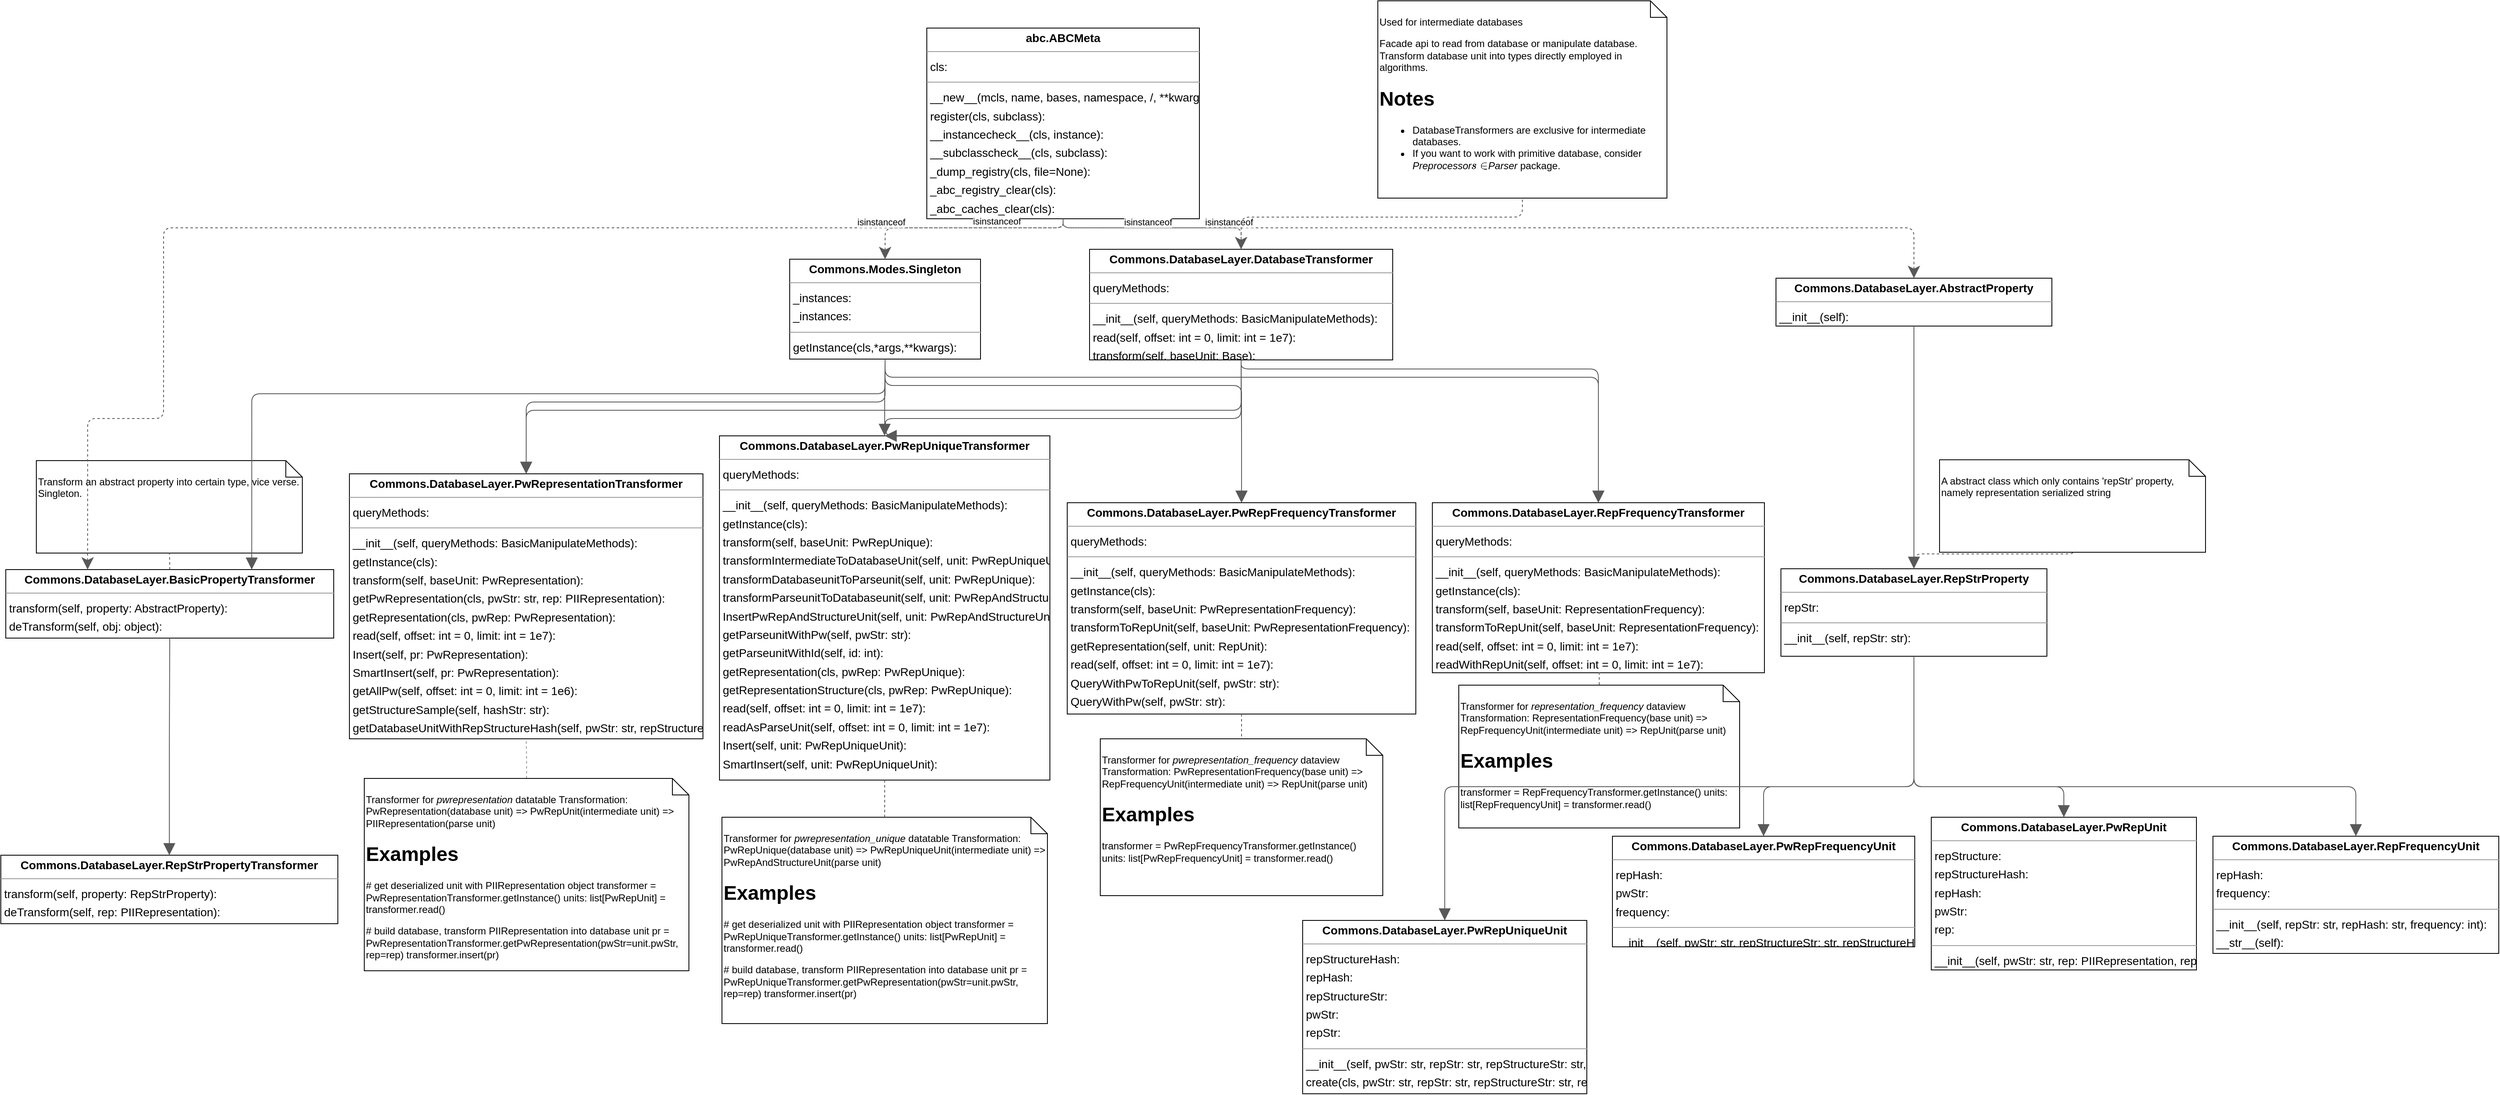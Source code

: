 <mxfile version="21.6.8" type="device">
  <diagram id="AKxhRn22PxZ3lgNaROqE" name="第 1 页">
    <mxGraphModel dx="1393" dy="540" grid="1" gridSize="10" guides="1" tooltips="1" connect="1" arrows="1" fold="1" page="0" pageScale="1" pageWidth="827" pageHeight="1169" background="none" math="0" shadow="0">
      <root>
        <mxCell id="0" />
        <mxCell id="1" parent="0" />
        <mxCell id="node6" value="&lt;p style=&quot;margin:0px;margin-top:4px;text-align:center;&quot;&gt;&lt;b&gt;Commons.DatabaseLayer.AbstractProperty&lt;/b&gt;&lt;/p&gt;&lt;hr size=&quot;1&quot;/&gt;&lt;p style=&quot;margin:0 0 0 4px;line-height:1.6;&quot;&gt; __init__(self): &lt;/p&gt;" style="verticalAlign=top;align=left;overflow=fill;fontSize=14;fontFamily=Helvetica;html=1;rounded=0;shadow=0;comic=0;labelBackgroundColor=none;strokeWidth=1;" parent="1" vertex="1">
          <mxGeometry x="1904" y="392" width="334" height="58" as="geometry" />
        </mxCell>
        <mxCell id="node8" value="&lt;p style=&quot;margin:0px;margin-top:4px;text-align:center;&quot;&gt;&lt;b&gt;Commons.DatabaseLayer.BasicPropertyTransformer&lt;/b&gt;&lt;/p&gt;&lt;hr size=&quot;1&quot;/&gt;&lt;p style=&quot;margin:0 0 0 4px;line-height:1.6;&quot;&gt; transform(self, property: AbstractProperty): &lt;br/&gt; deTransform(self, obj: object): &lt;/p&gt;" style="verticalAlign=top;align=left;overflow=fill;fontSize=14;fontFamily=Helvetica;html=1;rounded=0;shadow=0;comic=0;labelBackgroundColor=none;strokeWidth=1;" parent="1" vertex="1">
          <mxGeometry x="-239" y="745" width="397" height="83" as="geometry" />
        </mxCell>
        <mxCell id="node3" value="&lt;p style=&quot;margin:0px;margin-top:4px;text-align:center;&quot;&gt;&lt;b&gt;Commons.DatabaseLayer.DatabaseTransformer&lt;/b&gt;&lt;/p&gt;&lt;hr size=&quot;1&quot;/&gt;&lt;p style=&quot;margin:0 0 0 4px;line-height:1.6;&quot;&gt; queryMethods: &lt;/p&gt;&lt;hr size=&quot;1&quot;/&gt;&lt;p style=&quot;margin:0 0 0 4px;line-height:1.6;&quot;&gt; __init__(self, queryMethods: BasicManipulateMethods): &lt;br/&gt; read(self, offset: int = 0, limit: int = 1e7): &lt;br/&gt; transform(self, baseUnit: Base): &lt;/p&gt;" style="verticalAlign=top;align=left;overflow=fill;fontSize=14;fontFamily=Helvetica;html=1;rounded=0;shadow=0;comic=0;labelBackgroundColor=none;strokeWidth=1;" parent="1" vertex="1">
          <mxGeometry x="1073" y="357" width="367" height="134" as="geometry" />
        </mxCell>
        <mxCell id="node10" value="&lt;p style=&quot;margin:0px;margin-top:4px;text-align:center;&quot;&gt;&lt;b&gt;Commons.DatabaseLayer.PwRepFrequencyTransformer&lt;/b&gt;&lt;/p&gt;&lt;hr size=&quot;1&quot;/&gt;&lt;p style=&quot;margin:0 0 0 4px;line-height:1.6;&quot;&gt; queryMethods: &lt;/p&gt;&lt;hr size=&quot;1&quot;/&gt;&lt;p style=&quot;margin:0 0 0 4px;line-height:1.6;&quot;&gt; __init__(self, queryMethods: BasicManipulateMethods): &lt;br/&gt; getInstance(cls): &lt;br/&gt; transform(self, baseUnit: PwRepresentationFrequency): &lt;br/&gt; transformToRepUnit(self, baseUnit: PwRepresentationFrequency): &lt;br/&gt; getRepresentation(self, unit: RepUnit): &lt;br/&gt; read(self, offset: int = 0, limit: int = 1e7): &lt;br/&gt; QueryWithPwToRepUnit(self, pwStr: str): &lt;br/&gt; QueryWithPw(self, pwStr: str): &lt;/p&gt;" style="verticalAlign=top;align=left;overflow=fill;fontSize=14;fontFamily=Helvetica;html=1;rounded=0;shadow=0;comic=0;labelBackgroundColor=none;strokeWidth=1;" parent="1" vertex="1">
          <mxGeometry x="1046" y="664" width="422" height="256" as="geometry" />
        </mxCell>
        <mxCell id="node4" value="&lt;p style=&quot;margin:0px;margin-top:4px;text-align:center;&quot;&gt;&lt;b&gt;Commons.DatabaseLayer.PwRepFrequencyUnit&lt;/b&gt;&lt;/p&gt;&lt;hr size=&quot;1&quot;/&gt;&lt;p style=&quot;margin:0 0 0 4px;line-height:1.6;&quot;&gt; repHash: &lt;br/&gt; pwStr: &lt;br/&gt; frequency: &lt;/p&gt;&lt;hr size=&quot;1&quot;/&gt;&lt;p style=&quot;margin:0 0 0 4px;line-height:1.6;&quot;&gt; __init__(self, pwStr: str, repStructureStr: str, repStructureHash: str, frequency: int): &lt;/p&gt;" style="verticalAlign=top;align=left;overflow=fill;fontSize=14;fontFamily=Helvetica;html=1;rounded=0;shadow=0;comic=0;labelBackgroundColor=none;strokeWidth=1;" parent="1" vertex="1">
          <mxGeometry x="1706" y="1068" width="366" height="134" as="geometry" />
        </mxCell>
        <mxCell id="node11" value="&lt;p style=&quot;margin:0px;margin-top:4px;text-align:center;&quot;&gt;&lt;b&gt;Commons.DatabaseLayer.PwRepUniqueTransformer&lt;/b&gt;&lt;/p&gt;&lt;hr size=&quot;1&quot;/&gt;&lt;p style=&quot;margin:0 0 0 4px;line-height:1.6;&quot;&gt; queryMethods: &lt;/p&gt;&lt;hr size=&quot;1&quot;/&gt;&lt;p style=&quot;margin:0 0 0 4px;line-height:1.6;&quot;&gt; __init__(self, queryMethods: BasicManipulateMethods): &lt;br/&gt; getInstance(cls): &lt;br/&gt; transform(self, baseUnit: PwRepUnique): &lt;br/&gt; transformIntermediateToDatabaseUnit(self, unit: PwRepUniqueUnit): &lt;br/&gt; transformDatabaseunitToParseunit(self, unit: PwRepUnique): &lt;br/&gt; transformParseunitToDatabaseunit(self, unit: PwRepAndStructureUnit): &lt;br/&gt; InsertPwRepAndStructureUnit(self, unit: PwRepAndStructureUnit): &lt;br/&gt; getParseunitWithPw(self, pwStr: str): &lt;br/&gt; getParseunitWithId(self, id: int): &lt;br/&gt; getRepresentation(cls, pwRep: PwRepUnique): &lt;br/&gt; getRepresentationStructure(cls, pwRep: PwRepUnique): &lt;br/&gt; read(self, offset: int = 0, limit: int = 1e7): &lt;br/&gt; readAsParseUnit(self, offset: int = 0, limit: int = 1e7): &lt;br/&gt; Insert(self, unit: PwRepUniqueUnit): &lt;br/&gt; SmartInsert(self, unit: PwRepUniqueUnit): &lt;/p&gt;" style="verticalAlign=top;align=left;overflow=fill;fontSize=14;fontFamily=Helvetica;html=1;rounded=0;shadow=0;comic=0;labelBackgroundColor=none;strokeWidth=1;" parent="1" vertex="1">
          <mxGeometry x="625" y="583" width="400" height="417" as="geometry" />
        </mxCell>
        <mxCell id="node12" value="&lt;p style=&quot;margin:0px;margin-top:4px;text-align:center;&quot;&gt;&lt;b&gt;Commons.DatabaseLayer.PwRepUniqueUnit&lt;/b&gt;&lt;/p&gt;&lt;hr size=&quot;1&quot;/&gt;&lt;p style=&quot;margin:0 0 0 4px;line-height:1.6;&quot;&gt; repStructureHash: &lt;br/&gt; repHash: &lt;br/&gt; repStructureStr: &lt;br/&gt; pwStr: &lt;br/&gt; repStr: &lt;/p&gt;&lt;hr size=&quot;1&quot;/&gt;&lt;p style=&quot;margin:0 0 0 4px;line-height:1.6;&quot;&gt; __init__(self, pwStr: str, repStr: str, repStructureStr: str, repHash: str, repStructureHash: str, ): &lt;br/&gt; create(cls, pwStr: str, repStr: str, repStructureStr: str, repHash: str, repStructureHash: str): &lt;/p&gt;" style="verticalAlign=top;align=left;overflow=fill;fontSize=14;fontFamily=Helvetica;html=1;rounded=0;shadow=0;comic=0;labelBackgroundColor=none;strokeWidth=1;" parent="1" vertex="1">
          <mxGeometry x="1331" y="1170" width="344" height="210" as="geometry" />
        </mxCell>
        <mxCell id="node2" value="&lt;p style=&quot;margin:0px;margin-top:4px;text-align:center;&quot;&gt;&lt;b&gt;Commons.DatabaseLayer.PwRepUnit&lt;/b&gt;&lt;/p&gt;&lt;hr size=&quot;1&quot;/&gt;&lt;p style=&quot;margin:0 0 0 4px;line-height:1.6;&quot;&gt; repStructure: &lt;br/&gt; repStructureHash: &lt;br/&gt; repHash: &lt;br/&gt; pwStr: &lt;br/&gt; rep: &lt;/p&gt;&lt;hr size=&quot;1&quot;/&gt;&lt;p style=&quot;margin:0 0 0 4px;line-height:1.6;&quot;&gt; __init__(self, pwStr: str, rep: PIIRepresentation, repStructure: PIIRepresentation, repStr: str, repHash: str,                  repStructureHash: str): &lt;/p&gt;" style="verticalAlign=top;align=left;overflow=fill;fontSize=14;fontFamily=Helvetica;html=1;rounded=0;shadow=0;comic=0;labelBackgroundColor=none;strokeWidth=1;" parent="1" vertex="1">
          <mxGeometry x="2092" y="1045" width="321" height="185" as="geometry" />
        </mxCell>
        <mxCell id="node9" value="&lt;p style=&quot;margin:0px;margin-top:4px;text-align:center;&quot;&gt;&lt;b&gt;Commons.DatabaseLayer.PwRepresentationTransformer&lt;/b&gt;&lt;/p&gt;&lt;hr size=&quot;1&quot;/&gt;&lt;p style=&quot;margin:0 0 0 4px;line-height:1.6;&quot;&gt; queryMethods: &lt;/p&gt;&lt;hr size=&quot;1&quot;/&gt;&lt;p style=&quot;margin:0 0 0 4px;line-height:1.6;&quot;&gt; __init__(self, queryMethods: BasicManipulateMethods): &lt;br/&gt; getInstance(cls): &lt;br/&gt; transform(self, baseUnit: PwRepresentation): &lt;br/&gt; getPwRepresentation(cls, pwStr: str, rep: PIIRepresentation): &lt;br/&gt; getRepresentation(cls, pwRep: PwRepresentation): &lt;br/&gt; read(self, offset: int = 0, limit: int = 1e7): &lt;br/&gt; Insert(self, pr: PwRepresentation): &lt;br/&gt; SmartInsert(self, pr: PwRepresentation): &lt;br/&gt; getAllPw(self, offset: int = 0, limit: int = 1e6): &lt;br/&gt; getStructureSample(self, hashStr: str): &lt;br/&gt; getDatabaseUnitWithRepStructureHash(self, pwStr: str, repStructureHash: str): &lt;/p&gt;" style="verticalAlign=top;align=left;overflow=fill;fontSize=14;fontFamily=Helvetica;html=1;rounded=0;shadow=0;comic=0;labelBackgroundColor=none;strokeWidth=1;" parent="1" vertex="1">
          <mxGeometry x="177" y="629" width="428" height="321" as="geometry" />
        </mxCell>
        <mxCell id="node13" value="&lt;p style=&quot;margin:0px;margin-top:4px;text-align:center;&quot;&gt;&lt;b&gt;Commons.DatabaseLayer.RepFrequencyTransformer&lt;/b&gt;&lt;/p&gt;&lt;hr size=&quot;1&quot;/&gt;&lt;p style=&quot;margin:0 0 0 4px;line-height:1.6;&quot;&gt; queryMethods: &lt;/p&gt;&lt;hr size=&quot;1&quot;/&gt;&lt;p style=&quot;margin:0 0 0 4px;line-height:1.6;&quot;&gt; __init__(self, queryMethods: BasicManipulateMethods): &lt;br/&gt; getInstance(cls): &lt;br/&gt; transform(self, baseUnit: RepresentationFrequency): &lt;br/&gt; transformToRepUnit(self, baseUnit: RepresentationFrequency): &lt;br/&gt; read(self, offset: int = 0, limit: int = 1e7): &lt;br/&gt; readWithRepUnit(self, offset: int = 0, limit: int = 1e7): &lt;/p&gt;" style="verticalAlign=top;align=left;overflow=fill;fontSize=14;fontFamily=Helvetica;html=1;rounded=0;shadow=0;comic=0;labelBackgroundColor=none;strokeWidth=1;" parent="1" vertex="1">
          <mxGeometry x="1488" y="664" width="402" height="206" as="geometry" />
        </mxCell>
        <mxCell id="node5" value="&lt;p style=&quot;margin:0px;margin-top:4px;text-align:center;&quot;&gt;&lt;b&gt;Commons.DatabaseLayer.RepFrequencyUnit&lt;/b&gt;&lt;/p&gt;&lt;hr size=&quot;1&quot;/&gt;&lt;p style=&quot;margin:0 0 0 4px;line-height:1.6;&quot;&gt; repHash: &lt;br/&gt; frequency: &lt;/p&gt;&lt;hr size=&quot;1&quot;/&gt;&lt;p style=&quot;margin:0 0 0 4px;line-height:1.6;&quot;&gt; __init__(self, repStr: str, repHash: str, frequency: int): &lt;br/&gt; __str__(self): &lt;/p&gt;" style="verticalAlign=top;align=left;overflow=fill;fontSize=14;fontFamily=Helvetica;html=1;rounded=0;shadow=0;comic=0;labelBackgroundColor=none;strokeWidth=1;" parent="1" vertex="1">
          <mxGeometry x="2433" y="1068" width="346" height="142" as="geometry" />
        </mxCell>
        <mxCell id="node0" value="&lt;p style=&quot;margin:0px;margin-top:4px;text-align:center;&quot;&gt;&lt;b&gt;Commons.DatabaseLayer.RepStrProperty&lt;/b&gt;&lt;/p&gt;&lt;hr size=&quot;1&quot;/&gt;&lt;p style=&quot;margin:0 0 0 4px;line-height:1.6;&quot;&gt; repStr: &lt;/p&gt;&lt;hr size=&quot;1&quot;/&gt;&lt;p style=&quot;margin:0 0 0 4px;line-height:1.6;&quot;&gt; __init__(self, repStr: str): &lt;/p&gt;" style="verticalAlign=top;align=left;overflow=fill;fontSize=14;fontFamily=Helvetica;html=1;rounded=0;shadow=0;comic=0;labelBackgroundColor=none;strokeWidth=1;" parent="1" vertex="1">
          <mxGeometry x="1910" y="744" width="322" height="106" as="geometry" />
        </mxCell>
        <mxCell id="node1" value="&lt;p style=&quot;margin:0px;margin-top:4px;text-align:center;&quot;&gt;&lt;b&gt;Commons.DatabaseLayer.RepStrPropertyTransformer&lt;/b&gt;&lt;/p&gt;&lt;hr size=&quot;1&quot;/&gt;&lt;p style=&quot;margin:0 0 0 4px;line-height:1.6;&quot;&gt; transform(self, property: RepStrProperty): &lt;br/&gt; deTransform(self, rep: PIIRepresentation): &lt;/p&gt;" style="verticalAlign=top;align=left;overflow=fill;fontSize=14;fontFamily=Helvetica;html=1;rounded=0;shadow=0;comic=0;labelBackgroundColor=none;strokeWidth=1;" parent="1" vertex="1">
          <mxGeometry x="-245" y="1091" width="408" height="83" as="geometry" />
        </mxCell>
        <mxCell id="node7" value="&lt;p style=&quot;margin:0px;margin-top:4px;text-align:center;&quot;&gt;&lt;b&gt;Commons.Modes.Singleton&lt;/b&gt;&lt;/p&gt;&lt;hr size=&quot;1&quot;/&gt;&lt;p style=&quot;margin:0 0 0 4px;line-height:1.6;&quot;&gt; _instances: &lt;br/&gt; _instances: &lt;/p&gt;&lt;hr size=&quot;1&quot;/&gt;&lt;p style=&quot;margin:0 0 0 4px;line-height:1.6;&quot;&gt; getInstance(cls,*args,**kwargs): &lt;/p&gt;" style="verticalAlign=top;align=left;overflow=fill;fontSize=14;fontFamily=Helvetica;html=1;rounded=0;shadow=0;comic=0;labelBackgroundColor=none;strokeWidth=1;" parent="1" vertex="1">
          <mxGeometry x="710" y="369" width="231" height="121" as="geometry" />
        </mxCell>
        <mxCell id="node14" value="&lt;p style=&quot;margin:0px;margin-top:4px;text-align:center;&quot;&gt;&lt;b&gt;abc.ABCMeta&lt;/b&gt;&lt;/p&gt;&lt;hr size=&quot;1&quot;/&gt;&lt;p style=&quot;margin:0 0 0 4px;line-height:1.6;&quot;&gt; cls: &lt;/p&gt;&lt;hr size=&quot;1&quot;/&gt;&lt;p style=&quot;margin:0 0 0 4px;line-height:1.6;&quot;&gt; __new__(mcls, name, bases, namespace, /, **kwargs): &lt;br/&gt; register(cls, subclass): &lt;br/&gt; __instancecheck__(cls, instance): &lt;br/&gt; __subclasscheck__(cls, subclass): &lt;br/&gt; _dump_registry(cls, file=None): &lt;br/&gt; _abc_registry_clear(cls): &lt;br/&gt; _abc_caches_clear(cls): &lt;/p&gt;" style="verticalAlign=top;align=left;overflow=fill;fontSize=14;fontFamily=Helvetica;html=1;rounded=0;shadow=0;comic=0;labelBackgroundColor=none;strokeWidth=1;" parent="1" vertex="1">
          <mxGeometry x="876" y="89" width="330" height="231" as="geometry" />
        </mxCell>
        <mxCell id="Eu-Cr3zKRskkO08Yod6i-1" style="edgeStyle=orthogonalEdgeStyle;rounded=0;orthogonalLoop=1;jettySize=auto;html=1;entryX=0.5;entryY=1;entryDx=0;entryDy=0;dashed=1;endArrow=none;endFill=0;strokeColor=#999999;" parent="1" source="node15" target="node9" edge="1">
          <mxGeometry relative="1" as="geometry" />
        </mxCell>
        <mxCell id="node15" value="&lt;p&gt;Transformer for &lt;cite&gt;pwrepresentation&lt;/cite&gt; datatable Transformation: PwRepresentation(database unit) =&amp;gt; PwRepUnit(intermediate unit) =&amp;gt; PIIRepresentation(parse unit)&lt;/p&gt; &lt;h1 class=&quot;heading&quot;&gt;Examples&lt;/h1&gt; &lt;p&gt;# get deserialized unit with PIIRepresentation object transformer = PwRepresentationTransformer.getInstance() units: list[PwRepUnit] = transformer.read()&lt;/p&gt; &lt;p&gt;# build database, transform PIIRepresentation into database unit pr = PwRepresentationTransformer.getPwRepresentation(pwStr=unit.pwStr, rep=rep) transformer.insert(pr)&lt;/p&gt; " style="shape=note;size=20;whiteSpace=wrap;html=1;verticalAlign=top;align=left;" parent="1" vertex="1">
          <mxGeometry x="195" y="998" width="393" height="233" as="geometry" />
        </mxCell>
        <mxCell id="node16" value="&lt;p&gt;Transformer for &lt;cite&gt;pwrepresentation_unique&lt;/cite&gt; datatable Transformation: PwRepUnique(database unit) =&amp;gt; PwRepUniqueUnit(intermediate unit) =&amp;gt; PwRepAndStructureUnit(parse unit)&lt;/p&gt; &lt;h1 class=&quot;heading&quot;&gt;Examples&lt;/h1&gt; &lt;p&gt;# get deserialized unit with PIIRepresentation object transformer = PwRepUniqueTransformer.getInstance() units: list[PwRepUnit] = transformer.read()&lt;/p&gt; &lt;p&gt;# build database, transform PIIRepresentation into database unit pr = PwRepUniqueTransformer.getPwRepresentation(pwStr=unit.pwStr, rep=rep) transformer.insert(pr)&lt;/p&gt; " style="shape=note;size=20;whiteSpace=wrap;html=1;verticalAlign=top;align=left;" parent="1" vertex="1">
          <mxGeometry x="628" y="1045" width="394" height="250" as="geometry" />
        </mxCell>
        <mxCell id="node17" value="&lt;p&gt;Transformer for &lt;cite&gt;pwrepresentation_frequency&lt;/cite&gt; dataview Transformation: PwRepresentationFrequency(base unit) =&amp;gt; RepFrequencyUnit(intermediate unit) =&amp;gt; RepUnit(parse unit)&lt;/p&gt; &lt;h1 class=&quot;heading&quot;&gt;Examples&lt;/h1&gt; &lt;p&gt;transformer = PwRepFrequencyTransformer.getInstance() units: list[PwRepFrequencyUnit] = transformer.read()&lt;/p&gt; " style="shape=note;size=20;whiteSpace=wrap;html=1;verticalAlign=top;align=left;" parent="1" vertex="1">
          <mxGeometry x="1086" y="950" width="342" height="190" as="geometry" />
        </mxCell>
        <mxCell id="node18" value="&lt;p&gt;Transformer for &lt;cite&gt;representation_frequency&lt;/cite&gt; dataview Transformation: RepresentationFrequency(base unit) =&amp;gt; RepFrequencyUnit(intermediate unit) =&amp;gt; RepUnit(parse unit)&lt;/p&gt; &lt;h1 class=&quot;heading&quot;&gt;Examples&lt;/h1&gt; &lt;p&gt;transformer = RepFrequencyTransformer.getInstance() units: list[RepFrequencyUnit] = transformer.read()&lt;/p&gt; " style="shape=note;size=20;whiteSpace=wrap;html=1;verticalAlign=top;align=left;" parent="1" vertex="1">
          <mxGeometry x="1520" y="885" width="340" height="173" as="geometry" />
        </mxCell>
        <mxCell id="node19" value="&lt;p&gt;Used for intermediate databases&lt;/p&gt; &lt;p&gt;Facade api to read from database or manipulate database. Transform database unit into types directly employed in algorithms.&lt;/p&gt; &lt;h1 class=&quot;heading&quot;&gt;Notes&lt;/h1&gt; &lt;ul class=&quot;rst-simple&quot;&gt; &lt;li&gt;DatabaseTransformers are exclusive for intermediate databases.&lt;/li&gt; &lt;li&gt;If you want to work with primitive database, consider &lt;cite&gt;Preprocessor`s in `Parser&lt;/cite&gt; package.&lt;/li&gt; &lt;/ul&gt; " style="shape=note;size=20;whiteSpace=wrap;html=1;verticalAlign=top;align=left;" parent="1" vertex="1">
          <mxGeometry x="1422" y="56" width="350" height="239" as="geometry" />
        </mxCell>
        <mxCell id="node20" value="&lt;p&gt;Transform an abstract property into certain type, vice verse. Singleton.&lt;/p&gt; " style="shape=note;size=20;whiteSpace=wrap;html=1;verticalAlign=top;align=left;" parent="1" vertex="1">
          <mxGeometry x="-202" y="613" width="322" height="112" as="geometry" />
        </mxCell>
        <mxCell id="node21" value="&lt;p&gt;A abstract class which only contains &#39;repStr&#39; property, namely representation serialized string&lt;/p&gt; " style="shape=note;size=20;whiteSpace=wrap;html=1;verticalAlign=top;align=left;" parent="1" vertex="1">
          <mxGeometry x="2102" y="612" width="322" height="112" as="geometry" />
        </mxCell>
        <mxCell id="edge11" value="" style="html=1;rounded=1;edgeStyle=orthogonalEdgeStyle;dashed=1;startArrow=classic;startSize=12;endArrow=none;strokeColor=#595959;exitX=0.500;exitY=0.001;exitDx=0;exitDy=0;entryX=0.500;entryY=1.000;entryDx=0;entryDy=0;" parent="1" source="node6" target="node14" edge="1">
          <mxGeometry width="50" height="50" relative="1" as="geometry">
            <Array as="points">
              <mxPoint x="2071" y="331" />
              <mxPoint x="1041" y="331" />
            </Array>
          </mxGeometry>
        </mxCell>
        <mxCell id="label70" value="isinstanceof" style="edgeLabel;resizable=0;html=1;align=left;verticalAlign=top;strokeColor=default;" parent="edge11" vertex="1" connectable="0">
          <mxGeometry x="1211" y="311" as="geometry" />
        </mxCell>
        <mxCell id="edge24" value="" style="html=1;rounded=1;edgeStyle=orthogonalEdgeStyle;dashed=1;startArrow=none;endArrow=none;strokeColor=#595959;exitX=0.500;exitY=0.000;exitDx=0;exitDy=0;entryX=0.500;entryY=1.000;entryDx=0;entryDy=0;" parent="1" source="node8" target="node20" edge="1">
          <mxGeometry width="50" height="50" relative="1" as="geometry">
            <Array as="points" />
          </mxGeometry>
        </mxCell>
        <mxCell id="edge13" value="" style="html=1;rounded=1;edgeStyle=orthogonalEdgeStyle;dashed=0;startArrow=block;startSize=12;endArrow=none;strokeColor=#595959;exitX=0.750;exitY=0.000;exitDx=0;exitDy=0;entryX=0.500;entryY=1.000;entryDx=0;entryDy=0;" parent="1" source="node8" target="node7" edge="1">
          <mxGeometry width="50" height="50" relative="1" as="geometry">
            <Array as="points">
              <mxPoint x="58" y="532" />
              <mxPoint x="826" y="532" />
            </Array>
          </mxGeometry>
        </mxCell>
        <mxCell id="edge2" value="" style="html=1;rounded=1;edgeStyle=orthogonalEdgeStyle;dashed=1;startArrow=classic;startSize=12;endArrow=none;strokeColor=#595959;exitX=0.250;exitY=0.001;exitDx=0;exitDy=0;entryX=0.500;entryY=1.000;entryDx=0;entryDy=0;" parent="1" source="node8" target="node14" edge="1">
          <mxGeometry width="50" height="50" relative="1" as="geometry">
            <Array as="points">
              <mxPoint x="-140" y="562" />
              <mxPoint x="-48" y="562" />
              <mxPoint x="-48" y="331" />
              <mxPoint x="1041" y="331" />
            </Array>
          </mxGeometry>
        </mxCell>
        <mxCell id="label16" value="isinstanceof" style="edgeLabel;resizable=0;html=1;align=left;verticalAlign=top;strokeColor=default;" parent="edge2" vertex="1" connectable="0">
          <mxGeometry x="930" y="310" as="geometry" />
        </mxCell>
        <mxCell id="edge23" value="" style="html=1;rounded=1;edgeStyle=orthogonalEdgeStyle;dashed=1;startArrow=none;endArrow=none;strokeColor=#595959;exitX=0.500;exitY=0.000;exitDx=0;exitDy=0;entryX=0.500;entryY=1.000;entryDx=0;entryDy=0;" parent="1" source="node3" target="node19" edge="1">
          <mxGeometry width="50" height="50" relative="1" as="geometry">
            <Array as="points">
              <mxPoint x="1257" y="318" />
              <mxPoint x="1597" y="318" />
            </Array>
          </mxGeometry>
        </mxCell>
        <mxCell id="edge4" value="" style="html=1;rounded=1;edgeStyle=orthogonalEdgeStyle;dashed=1;startArrow=classic;startSize=12;endArrow=none;strokeColor=#595959;exitX=0.500;exitY=0.000;exitDx=0;exitDy=0;entryX=0.500;entryY=1.000;entryDx=0;entryDy=0;" parent="1" source="node3" target="node14" edge="1">
          <mxGeometry width="50" height="50" relative="1" as="geometry">
            <Array as="points">
              <mxPoint x="1257" y="331" />
              <mxPoint x="1041" y="331" />
            </Array>
          </mxGeometry>
        </mxCell>
        <mxCell id="label28" value="isinstanceof" style="edgeLabel;resizable=0;html=1;align=left;verticalAlign=top;strokeColor=default;" parent="edge4" vertex="1" connectable="0">
          <mxGeometry x="1113" y="311" as="geometry" />
        </mxCell>
        <mxCell id="edge21" value="" style="html=1;rounded=1;edgeStyle=orthogonalEdgeStyle;dashed=1;startArrow=none;endArrow=none;strokeColor=#595959;exitX=0.500;exitY=1.000;exitDx=0;exitDy=0;entryX=0.500;entryY=0.000;entryDx=0;entryDy=0;" parent="1" source="node10" target="node17" edge="1">
          <mxGeometry width="50" height="50" relative="1" as="geometry">
            <Array as="points" />
          </mxGeometry>
        </mxCell>
        <mxCell id="edge8" value="" style="html=1;rounded=1;edgeStyle=orthogonalEdgeStyle;dashed=0;startArrow=block;startSize=12;endArrow=none;strokeColor=#595959;exitX=0.500;exitY=0.000;exitDx=0;exitDy=0;entryX=0.500;entryY=1.000;entryDx=0;entryDy=0;" parent="1" source="node10" target="node3" edge="1">
          <mxGeometry width="50" height="50" relative="1" as="geometry">
            <Array as="points" />
          </mxGeometry>
        </mxCell>
        <mxCell id="edge0" value="" style="html=1;rounded=1;edgeStyle=orthogonalEdgeStyle;dashed=0;startArrow=block;startSize=12;endArrow=none;strokeColor=#595959;exitX=0.500;exitY=0.000;exitDx=0;exitDy=0;entryX=0.500;entryY=1.000;entryDx=0;entryDy=0;" parent="1" source="node10" target="node7" edge="1">
          <mxGeometry width="50" height="50" relative="1" as="geometry">
            <Array as="points">
              <mxPoint x="1257" y="522" />
              <mxPoint x="826" y="522" />
            </Array>
          </mxGeometry>
        </mxCell>
        <mxCell id="edge16" value="" style="html=1;rounded=1;edgeStyle=orthogonalEdgeStyle;dashed=0;startArrow=block;startSize=12;endArrow=none;strokeColor=#595959;exitX=0.500;exitY=0.000;exitDx=0;exitDy=0;entryX=0.500;entryY=1.001;entryDx=0;entryDy=0;" parent="1" source="node4" target="node0" edge="1">
          <mxGeometry width="50" height="50" relative="1" as="geometry">
            <Array as="points">
              <mxPoint x="1889" y="1008" />
              <mxPoint x="2071" y="1008" />
            </Array>
          </mxGeometry>
        </mxCell>
        <mxCell id="edge20" value="" style="html=1;rounded=1;edgeStyle=orthogonalEdgeStyle;dashed=1;startArrow=none;endArrow=none;strokeColor=#595959;exitX=0.500;exitY=1.000;exitDx=0;exitDy=0;entryX=0.500;entryY=0.000;entryDx=0;entryDy=0;" parent="1" source="node11" target="node16" edge="1">
          <mxGeometry width="50" height="50" relative="1" as="geometry">
            <Array as="points" />
          </mxGeometry>
        </mxCell>
        <mxCell id="edge9" value="" style="html=1;rounded=1;edgeStyle=orthogonalEdgeStyle;dashed=0;startArrow=block;startSize=12;endArrow=none;strokeColor=#595959;exitX=0.500;exitY=0.000;exitDx=0;exitDy=0;entryX=0.500;entryY=1.000;entryDx=0;entryDy=0;" parent="1" source="node11" target="node3" edge="1">
          <mxGeometry width="50" height="50" relative="1" as="geometry">
            <Array as="points">
              <mxPoint x="826" y="562" />
              <mxPoint x="1257" y="562" />
            </Array>
          </mxGeometry>
        </mxCell>
        <mxCell id="edge1" value="" style="html=1;rounded=1;edgeStyle=orthogonalEdgeStyle;dashed=0;startArrow=block;startSize=12;endArrow=none;strokeColor=#595959;exitX=0.500;exitY=0.000;exitDx=0;exitDy=0;entryX=0.500;entryY=1.000;entryDx=0;entryDy=0;" parent="1" source="node11" target="node7" edge="1">
          <mxGeometry width="50" height="50" relative="1" as="geometry">
            <Array as="points" />
          </mxGeometry>
        </mxCell>
        <mxCell id="edge10" value="" style="html=1;rounded=1;edgeStyle=orthogonalEdgeStyle;dashed=0;startArrow=block;startSize=12;endArrow=none;strokeColor=#595959;exitX=0.500;exitY=0.000;exitDx=0;exitDy=0;entryX=0.500;entryY=1.001;entryDx=0;entryDy=0;" parent="1" source="node12" target="node0" edge="1">
          <mxGeometry width="50" height="50" relative="1" as="geometry">
            <Array as="points">
              <mxPoint x="1503" y="1008" />
              <mxPoint x="2071" y="1008" />
            </Array>
          </mxGeometry>
        </mxCell>
        <mxCell id="edge14" value="" style="html=1;rounded=1;edgeStyle=orthogonalEdgeStyle;dashed=0;startArrow=block;startSize=12;endArrow=none;strokeColor=#595959;exitX=0.500;exitY=0.000;exitDx=0;exitDy=0;entryX=0.500;entryY=1.001;entryDx=0;entryDy=0;" parent="1" source="node2" target="node0" edge="1">
          <mxGeometry width="50" height="50" relative="1" as="geometry">
            <Array as="points">
              <mxPoint x="2252" y="1008" />
              <mxPoint x="2071" y="1008" />
            </Array>
          </mxGeometry>
        </mxCell>
        <mxCell id="edge17" value="" style="html=1;rounded=1;edgeStyle=orthogonalEdgeStyle;dashed=0;startArrow=block;startSize=12;endArrow=none;strokeColor=#595959;exitX=0.500;exitY=0.000;exitDx=0;exitDy=0;entryX=0.500;entryY=1.000;entryDx=0;entryDy=0;" parent="1" source="node9" target="node3" edge="1">
          <mxGeometry width="50" height="50" relative="1" as="geometry">
            <Array as="points">
              <mxPoint x="391" y="552" />
              <mxPoint x="1257" y="552" />
            </Array>
          </mxGeometry>
        </mxCell>
        <mxCell id="edge6" value="" style="html=1;rounded=1;edgeStyle=orthogonalEdgeStyle;dashed=0;startArrow=block;startSize=12;endArrow=none;strokeColor=#595959;exitX=0.500;exitY=0.000;exitDx=0;exitDy=0;entryX=0.500;entryY=1.000;entryDx=0;entryDy=0;" parent="1" source="node9" target="node7" edge="1">
          <mxGeometry width="50" height="50" relative="1" as="geometry">
            <Array as="points">
              <mxPoint x="391" y="542" />
              <mxPoint x="826" y="542" />
            </Array>
          </mxGeometry>
        </mxCell>
        <mxCell id="edge22" value="" style="html=1;rounded=1;edgeStyle=orthogonalEdgeStyle;dashed=1;startArrow=none;endArrow=none;strokeColor=#595959;exitX=0.505;exitY=1.000;exitDx=0;exitDy=0;entryX=0.500;entryY=0.000;entryDx=0;entryDy=0;" parent="1" source="node13" target="node18" edge="1">
          <mxGeometry width="50" height="50" relative="1" as="geometry">
            <Array as="points" />
          </mxGeometry>
        </mxCell>
        <mxCell id="edge15" value="" style="html=1;rounded=1;edgeStyle=orthogonalEdgeStyle;dashed=0;startArrow=block;startSize=12;endArrow=none;strokeColor=#595959;exitX=0.500;exitY=0.000;exitDx=0;exitDy=0;entryX=0.500;entryY=1.000;entryDx=0;entryDy=0;" parent="1" source="node13" target="node3" edge="1">
          <mxGeometry width="50" height="50" relative="1" as="geometry">
            <Array as="points">
              <mxPoint x="1689" y="502" />
              <mxPoint x="1257" y="502" />
            </Array>
          </mxGeometry>
        </mxCell>
        <mxCell id="edge7" value="" style="html=1;rounded=1;edgeStyle=orthogonalEdgeStyle;dashed=0;startArrow=block;startSize=12;endArrow=none;strokeColor=#595959;exitX=0.500;exitY=0.000;exitDx=0;exitDy=0;entryX=0.500;entryY=1.000;entryDx=0;entryDy=0;" parent="1" source="node13" target="node7" edge="1">
          <mxGeometry width="50" height="50" relative="1" as="geometry">
            <Array as="points">
              <mxPoint x="1689" y="512" />
              <mxPoint x="826" y="512" />
            </Array>
          </mxGeometry>
        </mxCell>
        <mxCell id="edge12" value="" style="html=1;rounded=1;edgeStyle=orthogonalEdgeStyle;dashed=0;startArrow=block;startSize=12;endArrow=none;strokeColor=#595959;exitX=0.500;exitY=0.000;exitDx=0;exitDy=0;entryX=0.500;entryY=1.001;entryDx=0;entryDy=0;" parent="1" source="node5" target="node0" edge="1">
          <mxGeometry width="50" height="50" relative="1" as="geometry">
            <Array as="points">
              <mxPoint x="2606" y="1008" />
              <mxPoint x="2071" y="1008" />
            </Array>
          </mxGeometry>
        </mxCell>
        <mxCell id="edge25" value="" style="html=1;rounded=1;edgeStyle=orthogonalEdgeStyle;dashed=1;startArrow=none;endArrow=none;strokeColor=#595959;exitX=0.500;exitY=0.000;exitDx=0;exitDy=0;entryX=0.500;entryY=1.000;entryDx=0;entryDy=0;" parent="1" source="node0" target="node21" edge="1">
          <mxGeometry width="50" height="50" relative="1" as="geometry">
            <Array as="points">
              <mxPoint x="2071" y="726" />
              <mxPoint x="2263" y="726" />
            </Array>
          </mxGeometry>
        </mxCell>
        <mxCell id="edge3" value="" style="html=1;rounded=1;edgeStyle=orthogonalEdgeStyle;dashed=0;startArrow=block;startSize=12;endArrow=none;strokeColor=#595959;exitX=0.500;exitY=0.000;exitDx=0;exitDy=0;entryX=0.500;entryY=1.001;entryDx=0;entryDy=0;" parent="1" source="node0" target="node6" edge="1">
          <mxGeometry width="50" height="50" relative="1" as="geometry">
            <Array as="points" />
          </mxGeometry>
        </mxCell>
        <mxCell id="edge5" value="" style="html=1;rounded=1;edgeStyle=orthogonalEdgeStyle;dashed=0;startArrow=block;startSize=12;endArrow=none;strokeColor=#595959;exitX=0.500;exitY=0.000;exitDx=0;exitDy=0;entryX=0.500;entryY=1.000;entryDx=0;entryDy=0;" parent="1" source="node1" target="node8" edge="1">
          <mxGeometry width="50" height="50" relative="1" as="geometry">
            <Array as="points" />
          </mxGeometry>
        </mxCell>
        <mxCell id="edge18" value="" style="html=1;rounded=1;edgeStyle=orthogonalEdgeStyle;dashed=1;startArrow=classic;startSize=12;endArrow=none;strokeColor=#595959;exitX=0.500;exitY=0.000;exitDx=0;exitDy=0;entryX=0.500;entryY=1.000;entryDx=0;entryDy=0;" parent="1" source="node7" target="node14" edge="1">
          <mxGeometry width="50" height="50" relative="1" as="geometry">
            <Array as="points">
              <mxPoint x="826" y="331" />
              <mxPoint x="1041" y="331" />
            </Array>
          </mxGeometry>
        </mxCell>
        <mxCell id="label112" value="isinstanceof" style="edgeLabel;resizable=0;html=1;align=left;verticalAlign=top;strokeColor=default;" parent="edge18" vertex="1" connectable="0">
          <mxGeometry x="790" y="311" as="geometry" />
        </mxCell>
      </root>
    </mxGraphModel>
  </diagram>
</mxfile>
